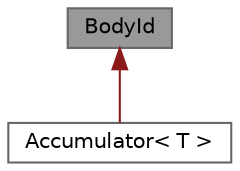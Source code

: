 digraph "BodyId"
{
 // LATEX_PDF_SIZE
  bgcolor="transparent";
  edge [fontname=Helvetica,fontsize=10,labelfontname=Helvetica,labelfontsize=10];
  node [fontname=Helvetica,fontsize=10,shape=box,height=0.2,width=0.4];
  Node1 [id="Node000001",label="BodyId",height=0.2,width=0.4,color="gray40", fillcolor="grey60", style="filled", fontcolor="black",tooltip=" "];
  Node1 -> Node2 [id="edge2_Node000001_Node000002",dir="back",color="firebrick4",style="solid",tooltip=" "];
  Node2 [id="Node000002",label="Accumulator\< T \>",height=0.2,width=0.4,color="gray40", fillcolor="white", style="filled",URL="$class_accumulator.html",tooltip=" "];
}
